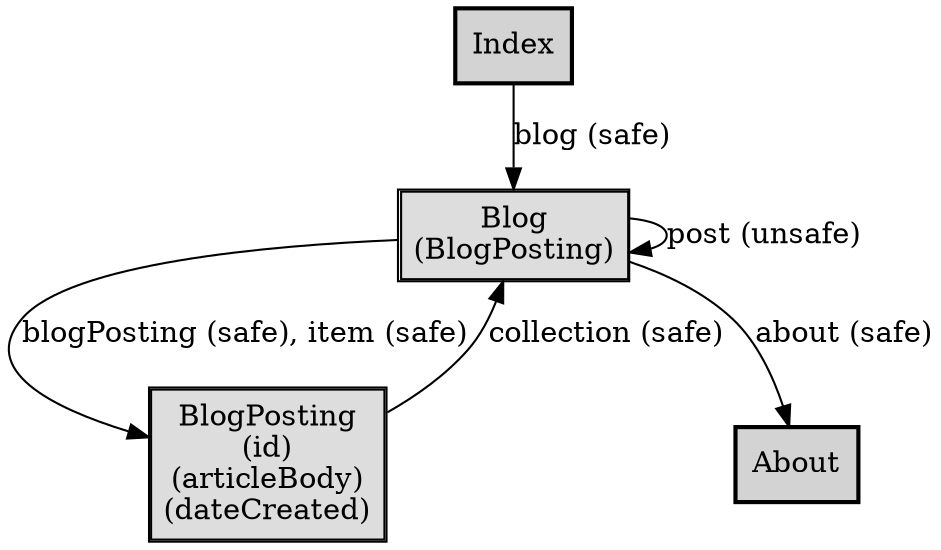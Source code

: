 digraph application_state_diagram {
    node [shape = box, style = "bold,filled"];

    Blog [style=solid, margin=0.02, label=<<table cellspacing="0" cellpadding="5" cellborder="1" border="0"><tr><td bgcolor="#dddddd">Blog<br />(BlogPosting)<br /></td></tr></table>>,shape=box]    BlogPosting [style=solid, margin=0.02, label=<<table cellspacing="0" cellpadding="5" cellborder="1" border="0"><tr><td bgcolor="#dddddd">BlogPosting<br />(id)<br />(articleBody)<br />(dateCreated)<br /></td></tr></table>>,shape=box]

    Index->Blog [label = "blog (safe)"];
    Blog->BlogPosting [label = "blogPosting (safe), item (safe)"];
    Blog->Blog [label = "post (unsafe)"];
    Blog->About [label = "about (safe)"];
    BlogPosting->Blog [label = "collection (safe)"];
}